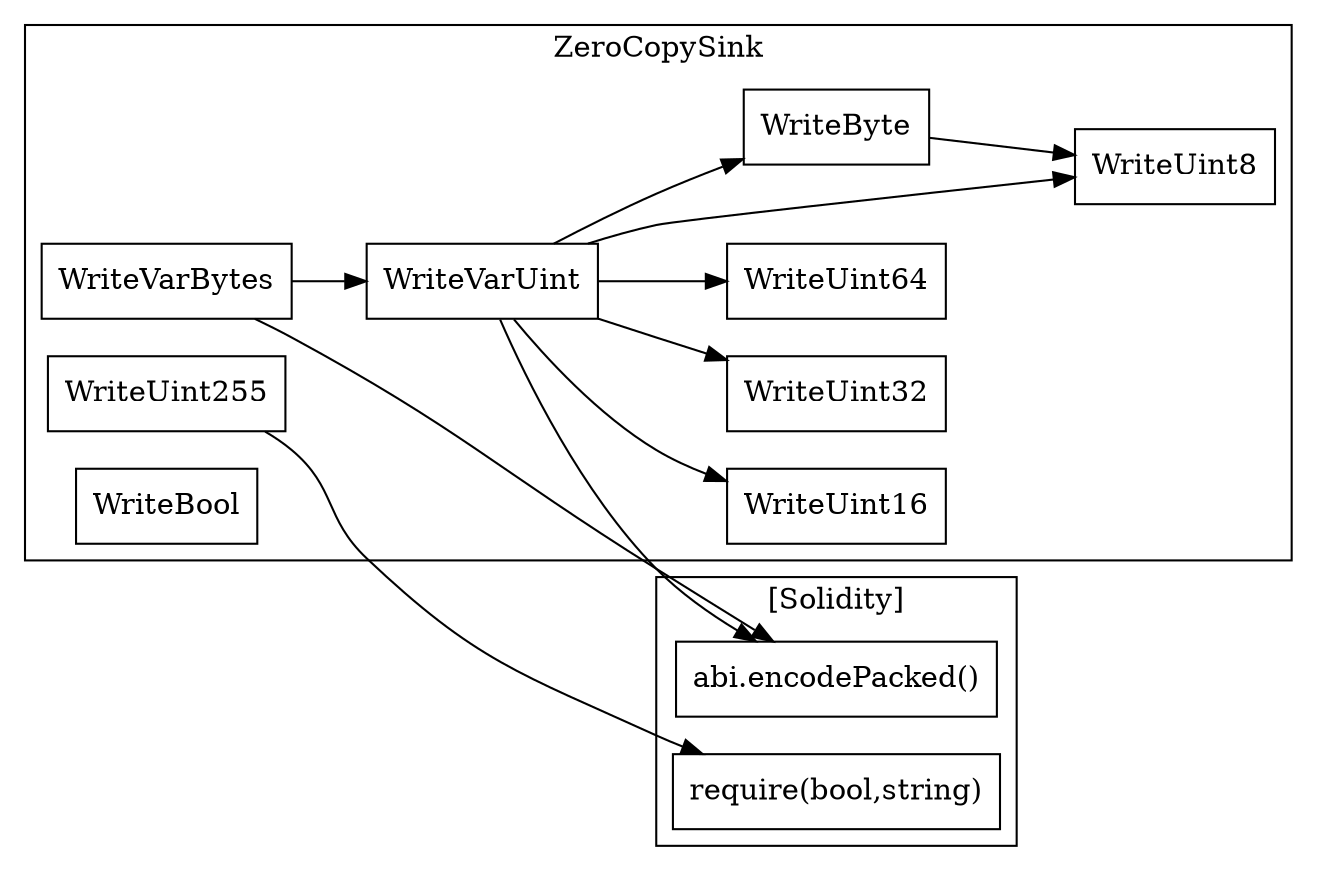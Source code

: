 strict digraph {
rankdir="LR"
node [shape=box]
subgraph cluster_684_ZeroCopySink {
label = "ZeroCopySink"
"684_WriteUint16" [label="WriteUint16"]
"684_WriteUint32" [label="WriteUint32"]
"684_WriteVarUint" [label="WriteVarUint"]
"684_WriteUint64" [label="WriteUint64"]
"684_WriteVarBytes" [label="WriteVarBytes"]
"684_WriteUint255" [label="WriteUint255"]
"684_WriteBool" [label="WriteBool"]
"684_WriteUint8" [label="WriteUint8"]
"684_WriteByte" [label="WriteByte"]
"684_WriteVarUint" -> "684_WriteByte"
"684_WriteByte" -> "684_WriteUint8"
"684_WriteVarBytes" -> "684_WriteVarUint"
"684_WriteVarUint" -> "684_WriteUint8"
"684_WriteVarUint" -> "684_WriteUint64"
"684_WriteVarUint" -> "684_WriteUint16"
"684_WriteVarUint" -> "684_WriteUint32"
}subgraph cluster_solidity {
label = "[Solidity]"
"abi.encodePacked()" 
"require(bool,string)" 
"684_WriteUint255" -> "require(bool,string)"
"684_WriteVarUint" -> "abi.encodePacked()"
"684_WriteVarBytes" -> "abi.encodePacked()"
}
}